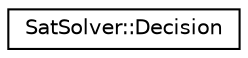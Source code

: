 digraph "Graphical Class Hierarchy"
{
 // LATEX_PDF_SIZE
  edge [fontname="Helvetica",fontsize="10",labelfontname="Helvetica",labelfontsize="10"];
  node [fontname="Helvetica",fontsize="10",shape=record];
  rankdir="LR";
  Node0 [label="SatSolver::Decision",height=0.2,width=0.4,color="black", fillcolor="white", style="filled",URL="$structoperations__research_1_1sat_1_1_sat_solver_1_1_decision.html",tooltip=" "];
}
